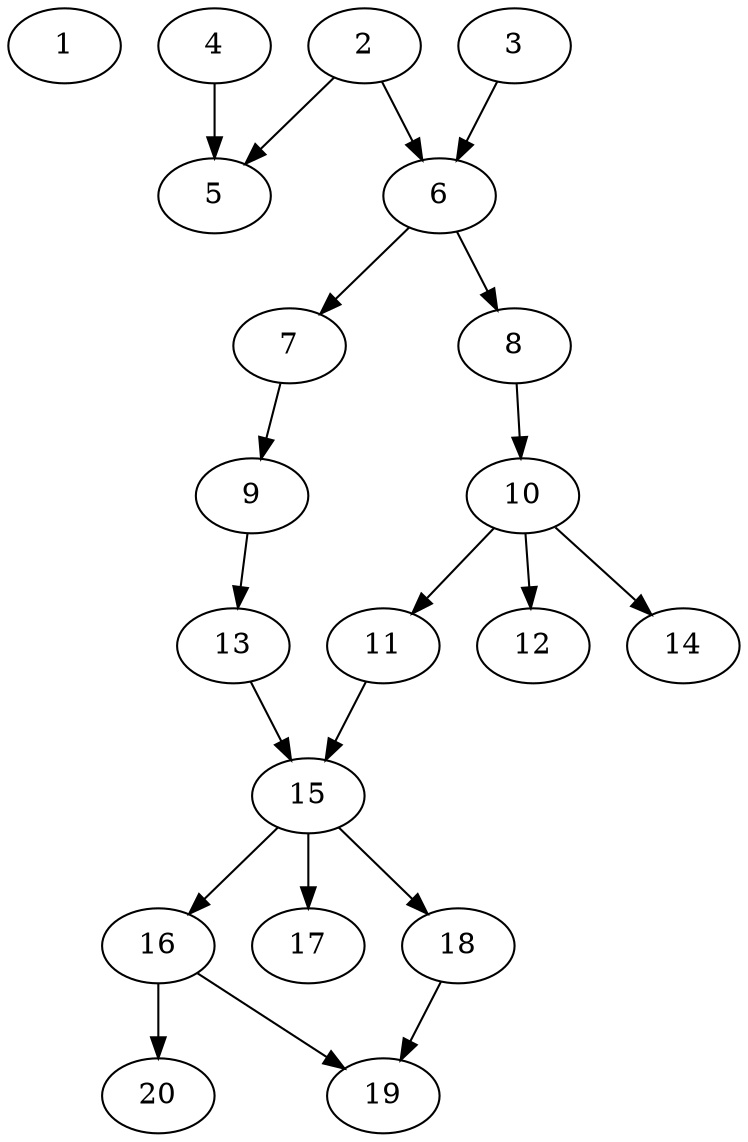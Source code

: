 // DAG automatically generated by daggen at Sat Jul 27 15:34:46 2019
// ./daggen --dot -n 20 --ccr 0.5 --fat 0.4 --regular 0.5 --density 0.4 --mindata 5242880 --maxdata 52428800 
digraph G {
  1 [size="94986240", alpha="0.06", expect_size="47493120"] 
  2 [size="20801536", alpha="0.07", expect_size="10400768"] 
  2 -> 5 [size ="10400768"]
  2 -> 6 [size ="10400768"]
  3 [size="51165184", alpha="0.16", expect_size="25582592"] 
  3 -> 6 [size ="25582592"]
  4 [size="81786880", alpha="0.01", expect_size="40893440"] 
  4 -> 5 [size ="40893440"]
  5 [size="83435520", alpha="0.17", expect_size="41717760"] 
  6 [size="23541760", alpha="0.07", expect_size="11770880"] 
  6 -> 7 [size ="11770880"]
  6 -> 8 [size ="11770880"]
  7 [size="28266496", alpha="0.02", expect_size="14133248"] 
  7 -> 9 [size ="14133248"]
  8 [size="35514368", alpha="0.01", expect_size="17757184"] 
  8 -> 10 [size ="17757184"]
  9 [size="70166528", alpha="0.07", expect_size="35083264"] 
  9 -> 13 [size ="35083264"]
  10 [size="70025216", alpha="0.19", expect_size="35012608"] 
  10 -> 11 [size ="35012608"]
  10 -> 12 [size ="35012608"]
  10 -> 14 [size ="35012608"]
  11 [size="12265472", alpha="0.06", expect_size="6132736"] 
  11 -> 15 [size ="6132736"]
  12 [size="39233536", alpha="0.01", expect_size="19616768"] 
  13 [size="71577600", alpha="0.04", expect_size="35788800"] 
  13 -> 15 [size ="35788800"]
  14 [size="51996672", alpha="0.05", expect_size="25998336"] 
  15 [size="58198016", alpha="0.13", expect_size="29099008"] 
  15 -> 16 [size ="29099008"]
  15 -> 17 [size ="29099008"]
  15 -> 18 [size ="29099008"]
  16 [size="41721856", alpha="0.06", expect_size="20860928"] 
  16 -> 19 [size ="20860928"]
  16 -> 20 [size ="20860928"]
  17 [size="74459136", alpha="0.12", expect_size="37229568"] 
  18 [size="82485248", alpha="0.03", expect_size="41242624"] 
  18 -> 19 [size ="41242624"]
  19 [size="86431744", alpha="0.19", expect_size="43215872"] 
  20 [size="26931200", alpha="0.19", expect_size="13465600"] 
}
